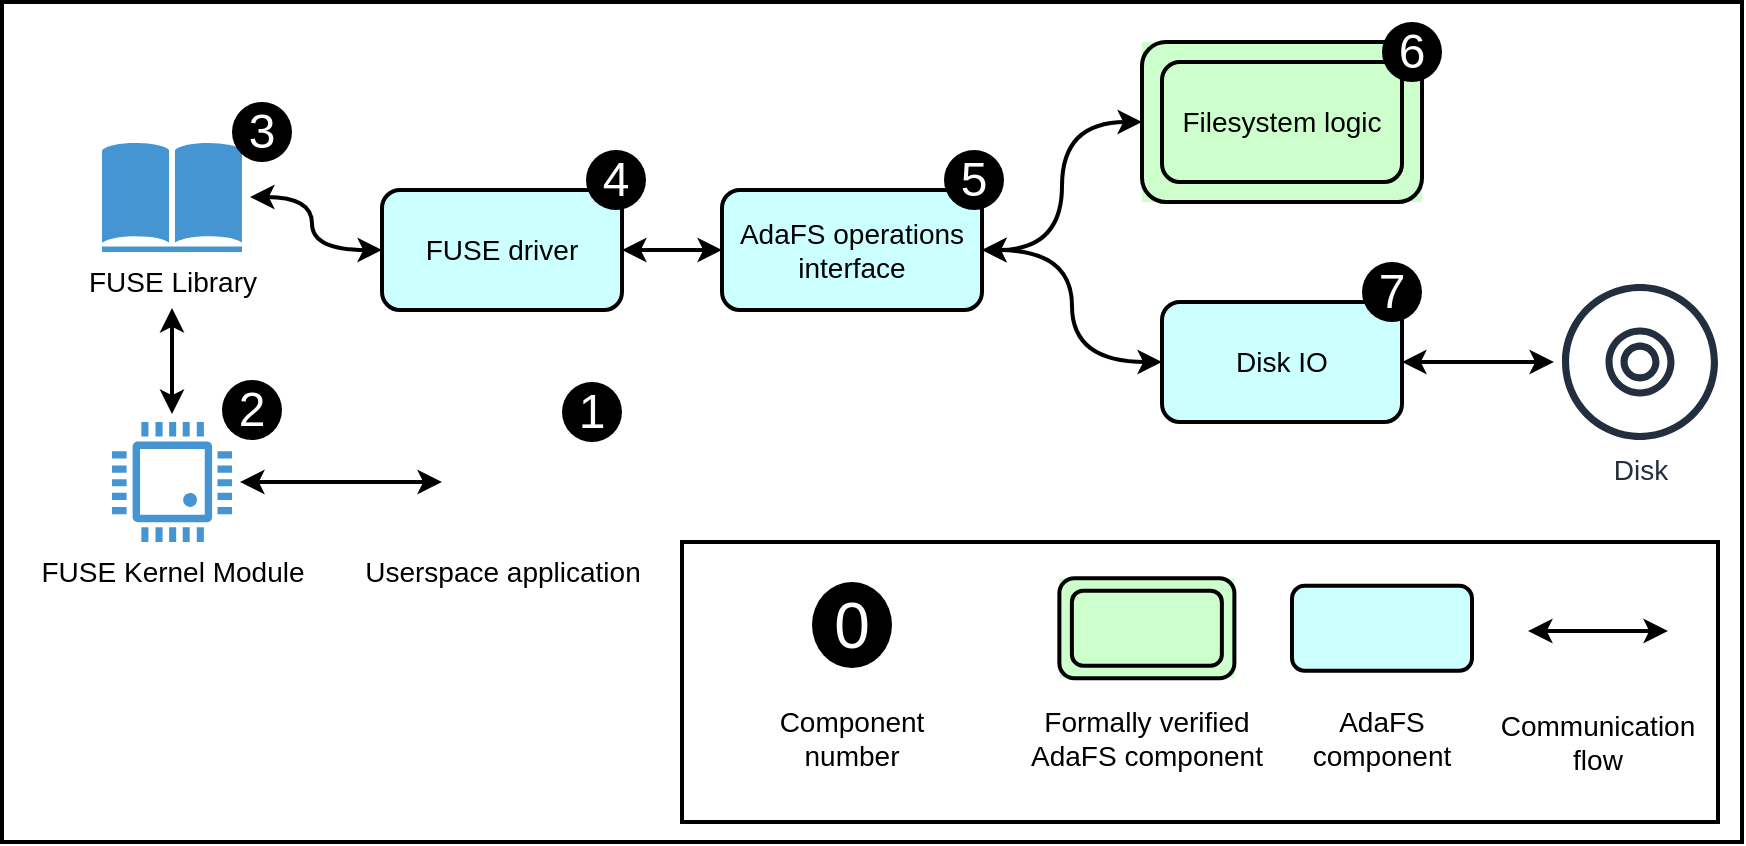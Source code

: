 <mxfile version="13.6.1" type="device"><diagram id="AASSnEleldEc4pPNq_a_" name="Page-1"><mxGraphModel dx="1408" dy="812" grid="1" gridSize="10" guides="1" tooltips="1" connect="1" arrows="1" fold="1" page="1" pageScale="1" pageWidth="1169" pageHeight="827" math="0" shadow="0"><root><mxCell id="0"/><mxCell id="1" parent="0"/><mxCell id="DfN1gyFO66vb2s7XoEnT-42" style="edgeStyle=orthogonalEdgeStyle;curved=1;orthogonalLoop=1;jettySize=auto;html=1;exitX=1;exitY=0.5;exitDx=0;exitDy=0;entryX=0;entryY=0.5;entryDx=0;entryDy=0;startArrow=classic;startFill=1;targetPerimeterSpacing=4;sourcePerimeterSpacing=4;strokeWidth=2;fontSize=14;" edge="1" parent="1" source="DfN1gyFO66vb2s7XoEnT-2" target="DfN1gyFO66vb2s7XoEnT-3"><mxGeometry relative="1" as="geometry"/></mxCell><mxCell id="DfN1gyFO66vb2s7XoEnT-2" value="FUSE driver" style="rounded=1;whiteSpace=wrap;html=1;strokeWidth=2;fontSize=14;fillColor=#CCFFFF;" vertex="1" parent="1"><mxGeometry x="420" y="294" width="120" height="60" as="geometry"/></mxCell><mxCell id="DfN1gyFO66vb2s7XoEnT-39" style="edgeStyle=orthogonalEdgeStyle;orthogonalLoop=1;jettySize=auto;html=1;exitX=1;exitY=0.5;exitDx=0;exitDy=0;entryX=0;entryY=0.5;entryDx=0;entryDy=0;startArrow=classic;startFill=1;curved=1;targetPerimeterSpacing=4;sourcePerimeterSpacing=4;strokeWidth=2;fontSize=14;" edge="1" parent="1" source="DfN1gyFO66vb2s7XoEnT-3" target="DfN1gyFO66vb2s7XoEnT-47"><mxGeometry relative="1" as="geometry"/></mxCell><mxCell id="DfN1gyFO66vb2s7XoEnT-40" style="edgeStyle=orthogonalEdgeStyle;curved=1;orthogonalLoop=1;jettySize=auto;html=1;exitX=1;exitY=0.5;exitDx=0;exitDy=0;entryX=0;entryY=0.5;entryDx=0;entryDy=0;startArrow=classic;startFill=1;targetPerimeterSpacing=4;sourcePerimeterSpacing=4;strokeWidth=2;fontSize=14;" edge="1" parent="1" source="DfN1gyFO66vb2s7XoEnT-3" target="DfN1gyFO66vb2s7XoEnT-4"><mxGeometry relative="1" as="geometry"/></mxCell><mxCell id="DfN1gyFO66vb2s7XoEnT-3" value="AdaFS operations interface" style="rounded=1;whiteSpace=wrap;html=1;strokeWidth=2;fontSize=14;fillColor=#CCFFFF;" vertex="1" parent="1"><mxGeometry x="590" y="294" width="130" height="60" as="geometry"/></mxCell><mxCell id="DfN1gyFO66vb2s7XoEnT-41" style="edgeStyle=orthogonalEdgeStyle;curved=1;orthogonalLoop=1;jettySize=auto;html=1;exitX=1;exitY=0.5;exitDx=0;exitDy=0;startArrow=classic;startFill=1;targetPerimeterSpacing=4;sourcePerimeterSpacing=4;strokeWidth=2;fontSize=14;" edge="1" parent="1" source="DfN1gyFO66vb2s7XoEnT-4" target="DfN1gyFO66vb2s7XoEnT-24"><mxGeometry relative="1" as="geometry"/></mxCell><mxCell id="DfN1gyFO66vb2s7XoEnT-4" value="Disk IO" style="rounded=1;whiteSpace=wrap;html=1;strokeWidth=2;fontSize=14;fillColor=#CCFFFF;" vertex="1" parent="1"><mxGeometry x="810" y="350" width="120" height="60" as="geometry"/></mxCell><mxCell id="DfN1gyFO66vb2s7XoEnT-24" value="Disk" style="outlineConnect=0;fontColor=#232F3E;gradientColor=none;fillColor=#232F3E;strokeColor=none;dashed=0;verticalLabelPosition=bottom;verticalAlign=top;align=center;html=1;fontSize=14;fontStyle=0;aspect=fixed;pointerEvents=1;shape=mxgraph.aws4.disk;strokeWidth=2;" vertex="1" parent="1"><mxGeometry x="1010" y="341" width="78" height="78" as="geometry"/></mxCell><mxCell id="DfN1gyFO66vb2s7XoEnT-43" style="edgeStyle=orthogonalEdgeStyle;curved=1;orthogonalLoop=1;jettySize=auto;html=1;entryX=0;entryY=0.5;entryDx=0;entryDy=0;startArrow=classic;startFill=1;targetPerimeterSpacing=4;sourcePerimeterSpacing=4;strokeWidth=2;fontSize=14;" edge="1" parent="1" source="DfN1gyFO66vb2s7XoEnT-28" target="DfN1gyFO66vb2s7XoEnT-2"><mxGeometry relative="1" as="geometry"/></mxCell><mxCell id="DfN1gyFO66vb2s7XoEnT-45" style="edgeStyle=orthogonalEdgeStyle;curved=1;orthogonalLoop=1;jettySize=auto;html=1;startArrow=classic;startFill=1;targetPerimeterSpacing=4;sourcePerimeterSpacing=28;strokeWidth=2;fontSize=14;" edge="1" parent="1" source="DfN1gyFO66vb2s7XoEnT-28" target="DfN1gyFO66vb2s7XoEnT-36"><mxGeometry relative="1" as="geometry"><mxPoint x="260" y="380" as="sourcePoint"/></mxGeometry></mxCell><mxCell id="DfN1gyFO66vb2s7XoEnT-28" value="FUSE Library" style="shadow=0;dashed=0;html=1;strokeColor=none;fillColor=#4495D1;labelPosition=center;verticalLabelPosition=bottom;verticalAlign=top;align=center;outlineConnect=0;shape=mxgraph.veeam.library;fontSize=14;" vertex="1" parent="1"><mxGeometry x="280" y="270" width="70" height="55" as="geometry"/></mxCell><mxCell id="DfN1gyFO66vb2s7XoEnT-46" style="edgeStyle=orthogonalEdgeStyle;curved=1;orthogonalLoop=1;jettySize=auto;html=1;entryX=0;entryY=0.5;entryDx=0;entryDy=0;startArrow=classic;startFill=1;sourcePerimeterSpacing=4;targetPerimeterSpacing=4;strokeWidth=2;fontSize=14;" edge="1" parent="1" source="DfN1gyFO66vb2s7XoEnT-36" target="DfN1gyFO66vb2s7XoEnT-37"><mxGeometry relative="1" as="geometry"/></mxCell><mxCell id="DfN1gyFO66vb2s7XoEnT-36" value="FUSE Kernel Module" style="pointerEvents=1;shadow=0;dashed=0;html=1;strokeColor=none;fillColor=#4495D1;labelPosition=center;verticalLabelPosition=bottom;verticalAlign=top;align=center;outlineConnect=0;shape=mxgraph.veeam.cpu;fontSize=14;" vertex="1" parent="1"><mxGeometry x="285" y="410" width="60" height="60" as="geometry"/></mxCell><mxCell id="DfN1gyFO66vb2s7XoEnT-37" value="Userspace application" style="shape=image;html=1;verticalAlign=top;verticalLabelPosition=bottom;labelBackgroundColor=#ffffff;imageAspect=0;aspect=fixed;image=https://cdn4.iconfinder.com/data/icons/logos-brands-5/24/vim-128.png;fontSize=14;" vertex="1" parent="1"><mxGeometry x="450" y="410" width="60" height="60" as="geometry"/></mxCell><mxCell id="DfN1gyFO66vb2s7XoEnT-49" value="" style="rounded=0;whiteSpace=wrap;html=1;fillColor=none;strokeWidth=2;fontSize=14;" vertex="1" parent="1"><mxGeometry x="230" y="200" width="870" height="420" as="geometry"/></mxCell><mxCell id="DfN1gyFO66vb2s7XoEnT-66" value="" style="group;fontSize=14;fillColor=#CCFFCC;" vertex="1" connectable="0" parent="1"><mxGeometry x="800" y="220" width="140" height="80" as="geometry"/></mxCell><mxCell id="DfN1gyFO66vb2s7XoEnT-47" value="" style="rounded=1;whiteSpace=wrap;html=1;fillColor=none;strokeWidth=2;fontSize=14;" vertex="1" parent="DfN1gyFO66vb2s7XoEnT-66"><mxGeometry width="140" height="80" as="geometry"/></mxCell><mxCell id="DfN1gyFO66vb2s7XoEnT-5" value="Filesystem logic" style="rounded=1;whiteSpace=wrap;html=1;strokeWidth=2;fontSize=14;fillColor=#CCFFCC;" vertex="1" parent="DfN1gyFO66vb2s7XoEnT-66"><mxGeometry x="10" y="10" width="120" height="60" as="geometry"/></mxCell><mxCell id="DfN1gyFO66vb2s7XoEnT-50" value="" style="rounded=0;whiteSpace=wrap;html=1;fillColor=none;strokeWidth=2;fontSize=14;" vertex="1" parent="1"><mxGeometry x="570" y="470" width="518" height="140" as="geometry"/></mxCell><mxCell id="DfN1gyFO66vb2s7XoEnT-54" value="" style="group;fontSize=14;fillColor=#CCFFCC;" vertex="1" connectable="0" parent="1"><mxGeometry x="758.69" y="488.12" width="87.5" height="50" as="geometry"/></mxCell><mxCell id="DfN1gyFO66vb2s7XoEnT-53" value="" style="rounded=1;whiteSpace=wrap;html=1;fillColor=none;strokeWidth=2;fontSize=14;" vertex="1" parent="DfN1gyFO66vb2s7XoEnT-54"><mxGeometry width="87.5" height="50" as="geometry"/></mxCell><mxCell id="DfN1gyFO66vb2s7XoEnT-52" value="" style="rounded=1;whiteSpace=wrap;html=1;strokeWidth=2;fontSize=14;fillColor=#CCFFCC;" vertex="1" parent="DfN1gyFO66vb2s7XoEnT-54"><mxGeometry x="6.25" y="6.25" width="75" height="37.5" as="geometry"/></mxCell><mxCell id="DfN1gyFO66vb2s7XoEnT-55" value="Formally verified AdaFS component" style="text;html=1;strokeColor=none;fillColor=none;align=center;verticalAlign=middle;whiteSpace=wrap;rounded=0;fontSize=14;" vertex="1" parent="1"><mxGeometry x="740" y="558.12" width="124.88" height="20" as="geometry"/></mxCell><mxCell id="DfN1gyFO66vb2s7XoEnT-56" value="" style="rounded=1;whiteSpace=wrap;html=1;strokeWidth=2;fontSize=14;fillColor=#CCFFFF;" vertex="1" parent="1"><mxGeometry x="875" y="491.87" width="90" height="42.5" as="geometry"/></mxCell><mxCell id="DfN1gyFO66vb2s7XoEnT-57" value="AdaFS component" style="text;html=1;strokeColor=none;fillColor=none;align=center;verticalAlign=middle;whiteSpace=wrap;rounded=0;fontSize=14;" vertex="1" parent="1"><mxGeometry x="870" y="558.12" width="100" height="20" as="geometry"/></mxCell><mxCell id="DfN1gyFO66vb2s7XoEnT-62" value="" style="endArrow=classic;startArrow=classic;html=1;strokeWidth=2;fontSize=14;" edge="1" parent="1"><mxGeometry width="50" height="50" relative="1" as="geometry"><mxPoint x="993" y="514.5" as="sourcePoint"/><mxPoint x="1063" y="514.5" as="targetPoint"/></mxGeometry></mxCell><mxCell id="DfN1gyFO66vb2s7XoEnT-63" value="Communication flow" style="text;html=1;strokeColor=none;fillColor=none;align=center;verticalAlign=middle;whiteSpace=wrap;rounded=0;fontSize=14;" vertex="1" parent="1"><mxGeometry x="978" y="560" width="100" height="20" as="geometry"/></mxCell><mxCell id="DfN1gyFO66vb2s7XoEnT-67" value="1" style="ellipse;whiteSpace=wrap;html=1;strokeWidth=2;fontSize=24;fillColor=#000000;strokeColor=none;fontColor=#FFFFFF;" vertex="1" parent="1"><mxGeometry x="510" y="390" width="30" height="30" as="geometry"/></mxCell><mxCell id="DfN1gyFO66vb2s7XoEnT-68" value="2" style="ellipse;whiteSpace=wrap;html=1;strokeWidth=2;fontSize=24;fillColor=#000000;strokeColor=none;fontColor=#FFFFFF;" vertex="1" parent="1"><mxGeometry x="340" y="389" width="30" height="30" as="geometry"/></mxCell><mxCell id="DfN1gyFO66vb2s7XoEnT-69" value="3" style="ellipse;whiteSpace=wrap;html=1;strokeWidth=2;fontSize=24;fillColor=#000000;strokeColor=none;fontColor=#FFFFFF;" vertex="1" parent="1"><mxGeometry x="345" y="250" width="30" height="30" as="geometry"/></mxCell><mxCell id="DfN1gyFO66vb2s7XoEnT-70" value="4" style="ellipse;whiteSpace=wrap;html=1;strokeWidth=2;fontSize=24;fillColor=#000000;strokeColor=none;fontColor=#FFFFFF;" vertex="1" parent="1"><mxGeometry x="522" y="274" width="30" height="30" as="geometry"/></mxCell><mxCell id="DfN1gyFO66vb2s7XoEnT-71" value="5" style="ellipse;whiteSpace=wrap;html=1;strokeWidth=2;fontSize=24;fillColor=#000000;strokeColor=none;fontColor=#FFFFFF;" vertex="1" parent="1"><mxGeometry x="701" y="274" width="30" height="30" as="geometry"/></mxCell><mxCell id="DfN1gyFO66vb2s7XoEnT-72" value="6" style="ellipse;whiteSpace=wrap;html=1;strokeWidth=2;fontSize=24;fillColor=#000000;strokeColor=none;fontColor=#FFFFFF;" vertex="1" parent="1"><mxGeometry x="920" y="210" width="30" height="30" as="geometry"/></mxCell><mxCell id="DfN1gyFO66vb2s7XoEnT-73" value="7" style="ellipse;whiteSpace=wrap;html=1;strokeWidth=2;fontSize=24;fillColor=#000000;strokeColor=none;fontColor=#FFFFFF;" vertex="1" parent="1"><mxGeometry x="910" y="330" width="30" height="30" as="geometry"/></mxCell><mxCell id="DfN1gyFO66vb2s7XoEnT-74" value="0" style="ellipse;whiteSpace=wrap;html=1;strokeWidth=2;fontSize=32;fillColor=#000000;strokeColor=none;fontColor=#FFFFFF;aspect=fixed;" vertex="1" parent="1"><mxGeometry x="635.01" y="490" width="39.98" height="43" as="geometry"/></mxCell><mxCell id="DfN1gyFO66vb2s7XoEnT-78" value="Component number" style="text;html=1;strokeColor=none;fillColor=none;align=center;verticalAlign=middle;whiteSpace=wrap;rounded=0;fontSize=14;" vertex="1" parent="1"><mxGeometry x="618.78" y="558.12" width="72.45" height="20" as="geometry"/></mxCell></root></mxGraphModel></diagram></mxfile>